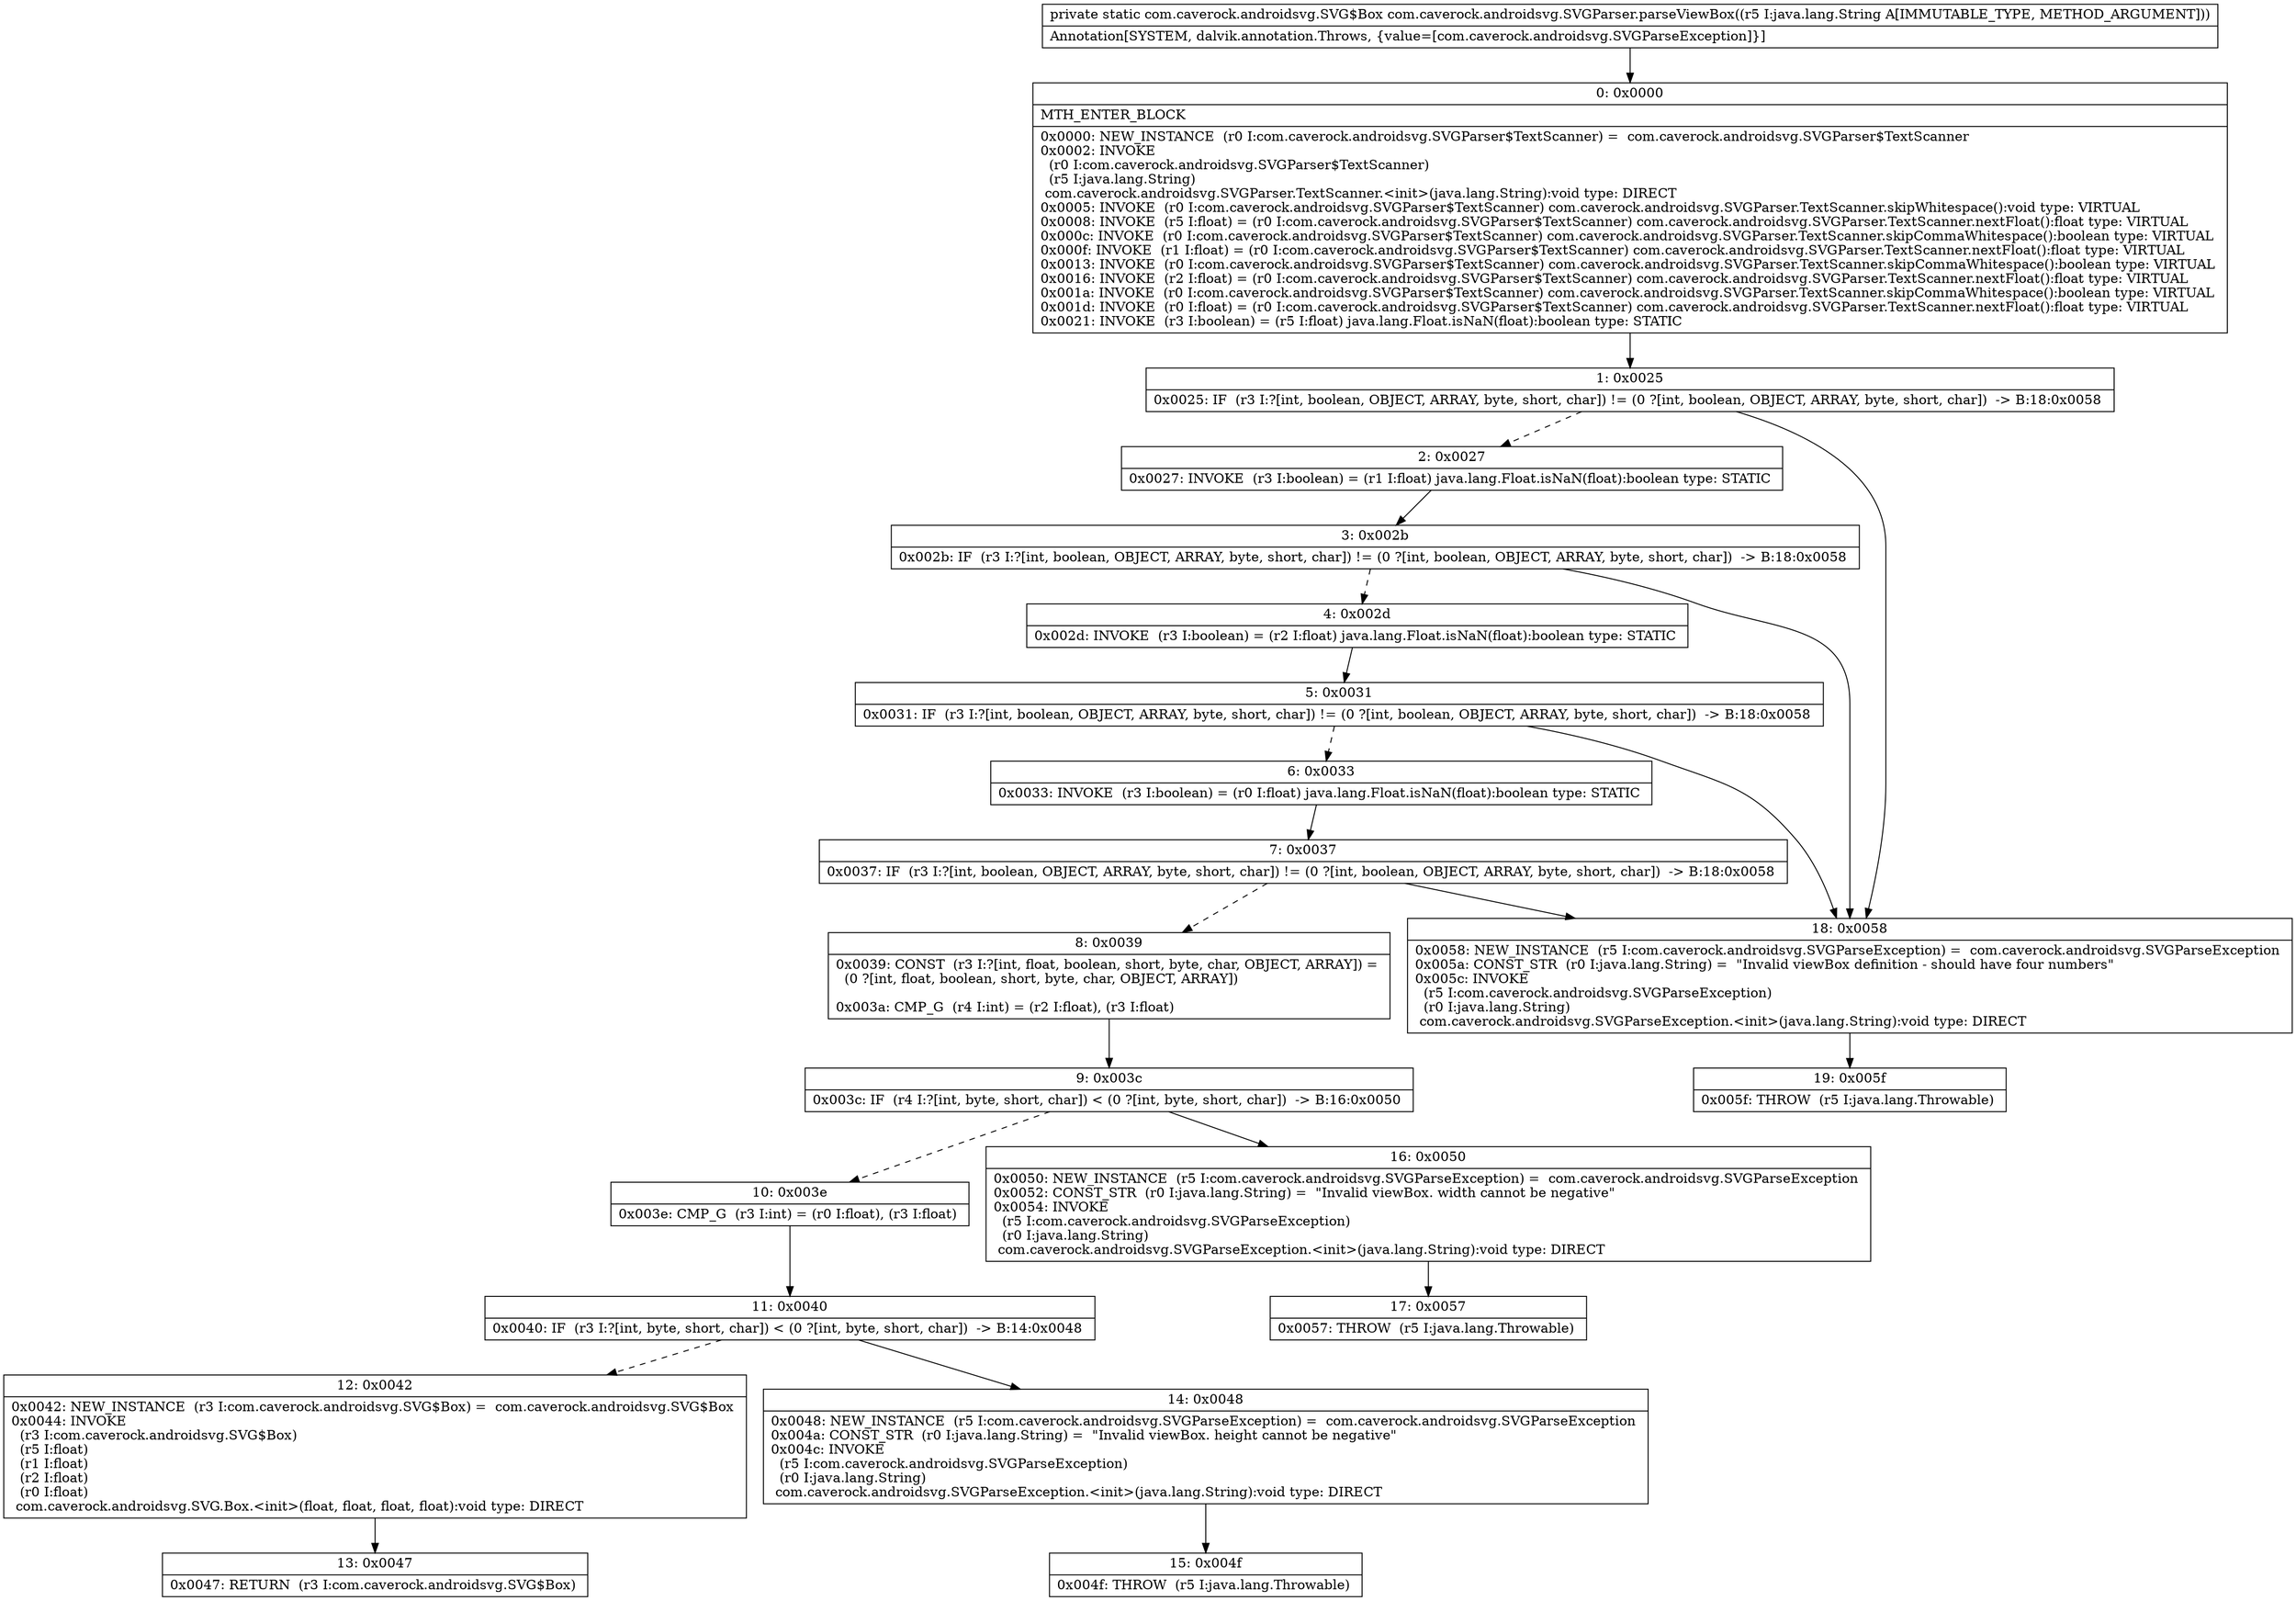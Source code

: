 digraph "CFG forcom.caverock.androidsvg.SVGParser.parseViewBox(Ljava\/lang\/String;)Lcom\/caverock\/androidsvg\/SVG$Box;" {
Node_0 [shape=record,label="{0\:\ 0x0000|MTH_ENTER_BLOCK\l|0x0000: NEW_INSTANCE  (r0 I:com.caverock.androidsvg.SVGParser$TextScanner) =  com.caverock.androidsvg.SVGParser$TextScanner \l0x0002: INVOKE  \l  (r0 I:com.caverock.androidsvg.SVGParser$TextScanner)\l  (r5 I:java.lang.String)\l com.caverock.androidsvg.SVGParser.TextScanner.\<init\>(java.lang.String):void type: DIRECT \l0x0005: INVOKE  (r0 I:com.caverock.androidsvg.SVGParser$TextScanner) com.caverock.androidsvg.SVGParser.TextScanner.skipWhitespace():void type: VIRTUAL \l0x0008: INVOKE  (r5 I:float) = (r0 I:com.caverock.androidsvg.SVGParser$TextScanner) com.caverock.androidsvg.SVGParser.TextScanner.nextFloat():float type: VIRTUAL \l0x000c: INVOKE  (r0 I:com.caverock.androidsvg.SVGParser$TextScanner) com.caverock.androidsvg.SVGParser.TextScanner.skipCommaWhitespace():boolean type: VIRTUAL \l0x000f: INVOKE  (r1 I:float) = (r0 I:com.caverock.androidsvg.SVGParser$TextScanner) com.caverock.androidsvg.SVGParser.TextScanner.nextFloat():float type: VIRTUAL \l0x0013: INVOKE  (r0 I:com.caverock.androidsvg.SVGParser$TextScanner) com.caverock.androidsvg.SVGParser.TextScanner.skipCommaWhitespace():boolean type: VIRTUAL \l0x0016: INVOKE  (r2 I:float) = (r0 I:com.caverock.androidsvg.SVGParser$TextScanner) com.caverock.androidsvg.SVGParser.TextScanner.nextFloat():float type: VIRTUAL \l0x001a: INVOKE  (r0 I:com.caverock.androidsvg.SVGParser$TextScanner) com.caverock.androidsvg.SVGParser.TextScanner.skipCommaWhitespace():boolean type: VIRTUAL \l0x001d: INVOKE  (r0 I:float) = (r0 I:com.caverock.androidsvg.SVGParser$TextScanner) com.caverock.androidsvg.SVGParser.TextScanner.nextFloat():float type: VIRTUAL \l0x0021: INVOKE  (r3 I:boolean) = (r5 I:float) java.lang.Float.isNaN(float):boolean type: STATIC \l}"];
Node_1 [shape=record,label="{1\:\ 0x0025|0x0025: IF  (r3 I:?[int, boolean, OBJECT, ARRAY, byte, short, char]) != (0 ?[int, boolean, OBJECT, ARRAY, byte, short, char])  \-\> B:18:0x0058 \l}"];
Node_2 [shape=record,label="{2\:\ 0x0027|0x0027: INVOKE  (r3 I:boolean) = (r1 I:float) java.lang.Float.isNaN(float):boolean type: STATIC \l}"];
Node_3 [shape=record,label="{3\:\ 0x002b|0x002b: IF  (r3 I:?[int, boolean, OBJECT, ARRAY, byte, short, char]) != (0 ?[int, boolean, OBJECT, ARRAY, byte, short, char])  \-\> B:18:0x0058 \l}"];
Node_4 [shape=record,label="{4\:\ 0x002d|0x002d: INVOKE  (r3 I:boolean) = (r2 I:float) java.lang.Float.isNaN(float):boolean type: STATIC \l}"];
Node_5 [shape=record,label="{5\:\ 0x0031|0x0031: IF  (r3 I:?[int, boolean, OBJECT, ARRAY, byte, short, char]) != (0 ?[int, boolean, OBJECT, ARRAY, byte, short, char])  \-\> B:18:0x0058 \l}"];
Node_6 [shape=record,label="{6\:\ 0x0033|0x0033: INVOKE  (r3 I:boolean) = (r0 I:float) java.lang.Float.isNaN(float):boolean type: STATIC \l}"];
Node_7 [shape=record,label="{7\:\ 0x0037|0x0037: IF  (r3 I:?[int, boolean, OBJECT, ARRAY, byte, short, char]) != (0 ?[int, boolean, OBJECT, ARRAY, byte, short, char])  \-\> B:18:0x0058 \l}"];
Node_8 [shape=record,label="{8\:\ 0x0039|0x0039: CONST  (r3 I:?[int, float, boolean, short, byte, char, OBJECT, ARRAY]) = \l  (0 ?[int, float, boolean, short, byte, char, OBJECT, ARRAY])\l \l0x003a: CMP_G  (r4 I:int) = (r2 I:float), (r3 I:float) \l}"];
Node_9 [shape=record,label="{9\:\ 0x003c|0x003c: IF  (r4 I:?[int, byte, short, char]) \< (0 ?[int, byte, short, char])  \-\> B:16:0x0050 \l}"];
Node_10 [shape=record,label="{10\:\ 0x003e|0x003e: CMP_G  (r3 I:int) = (r0 I:float), (r3 I:float) \l}"];
Node_11 [shape=record,label="{11\:\ 0x0040|0x0040: IF  (r3 I:?[int, byte, short, char]) \< (0 ?[int, byte, short, char])  \-\> B:14:0x0048 \l}"];
Node_12 [shape=record,label="{12\:\ 0x0042|0x0042: NEW_INSTANCE  (r3 I:com.caverock.androidsvg.SVG$Box) =  com.caverock.androidsvg.SVG$Box \l0x0044: INVOKE  \l  (r3 I:com.caverock.androidsvg.SVG$Box)\l  (r5 I:float)\l  (r1 I:float)\l  (r2 I:float)\l  (r0 I:float)\l com.caverock.androidsvg.SVG.Box.\<init\>(float, float, float, float):void type: DIRECT \l}"];
Node_13 [shape=record,label="{13\:\ 0x0047|0x0047: RETURN  (r3 I:com.caverock.androidsvg.SVG$Box) \l}"];
Node_14 [shape=record,label="{14\:\ 0x0048|0x0048: NEW_INSTANCE  (r5 I:com.caverock.androidsvg.SVGParseException) =  com.caverock.androidsvg.SVGParseException \l0x004a: CONST_STR  (r0 I:java.lang.String) =  \"Invalid viewBox. height cannot be negative\" \l0x004c: INVOKE  \l  (r5 I:com.caverock.androidsvg.SVGParseException)\l  (r0 I:java.lang.String)\l com.caverock.androidsvg.SVGParseException.\<init\>(java.lang.String):void type: DIRECT \l}"];
Node_15 [shape=record,label="{15\:\ 0x004f|0x004f: THROW  (r5 I:java.lang.Throwable) \l}"];
Node_16 [shape=record,label="{16\:\ 0x0050|0x0050: NEW_INSTANCE  (r5 I:com.caverock.androidsvg.SVGParseException) =  com.caverock.androidsvg.SVGParseException \l0x0052: CONST_STR  (r0 I:java.lang.String) =  \"Invalid viewBox. width cannot be negative\" \l0x0054: INVOKE  \l  (r5 I:com.caverock.androidsvg.SVGParseException)\l  (r0 I:java.lang.String)\l com.caverock.androidsvg.SVGParseException.\<init\>(java.lang.String):void type: DIRECT \l}"];
Node_17 [shape=record,label="{17\:\ 0x0057|0x0057: THROW  (r5 I:java.lang.Throwable) \l}"];
Node_18 [shape=record,label="{18\:\ 0x0058|0x0058: NEW_INSTANCE  (r5 I:com.caverock.androidsvg.SVGParseException) =  com.caverock.androidsvg.SVGParseException \l0x005a: CONST_STR  (r0 I:java.lang.String) =  \"Invalid viewBox definition \- should have four numbers\" \l0x005c: INVOKE  \l  (r5 I:com.caverock.androidsvg.SVGParseException)\l  (r0 I:java.lang.String)\l com.caverock.androidsvg.SVGParseException.\<init\>(java.lang.String):void type: DIRECT \l}"];
Node_19 [shape=record,label="{19\:\ 0x005f|0x005f: THROW  (r5 I:java.lang.Throwable) \l}"];
MethodNode[shape=record,label="{private static com.caverock.androidsvg.SVG$Box com.caverock.androidsvg.SVGParser.parseViewBox((r5 I:java.lang.String A[IMMUTABLE_TYPE, METHOD_ARGUMENT]))  | Annotation[SYSTEM, dalvik.annotation.Throws, \{value=[com.caverock.androidsvg.SVGParseException]\}]\l}"];
MethodNode -> Node_0;
Node_0 -> Node_1;
Node_1 -> Node_2[style=dashed];
Node_1 -> Node_18;
Node_2 -> Node_3;
Node_3 -> Node_4[style=dashed];
Node_3 -> Node_18;
Node_4 -> Node_5;
Node_5 -> Node_6[style=dashed];
Node_5 -> Node_18;
Node_6 -> Node_7;
Node_7 -> Node_8[style=dashed];
Node_7 -> Node_18;
Node_8 -> Node_9;
Node_9 -> Node_10[style=dashed];
Node_9 -> Node_16;
Node_10 -> Node_11;
Node_11 -> Node_12[style=dashed];
Node_11 -> Node_14;
Node_12 -> Node_13;
Node_14 -> Node_15;
Node_16 -> Node_17;
Node_18 -> Node_19;
}

